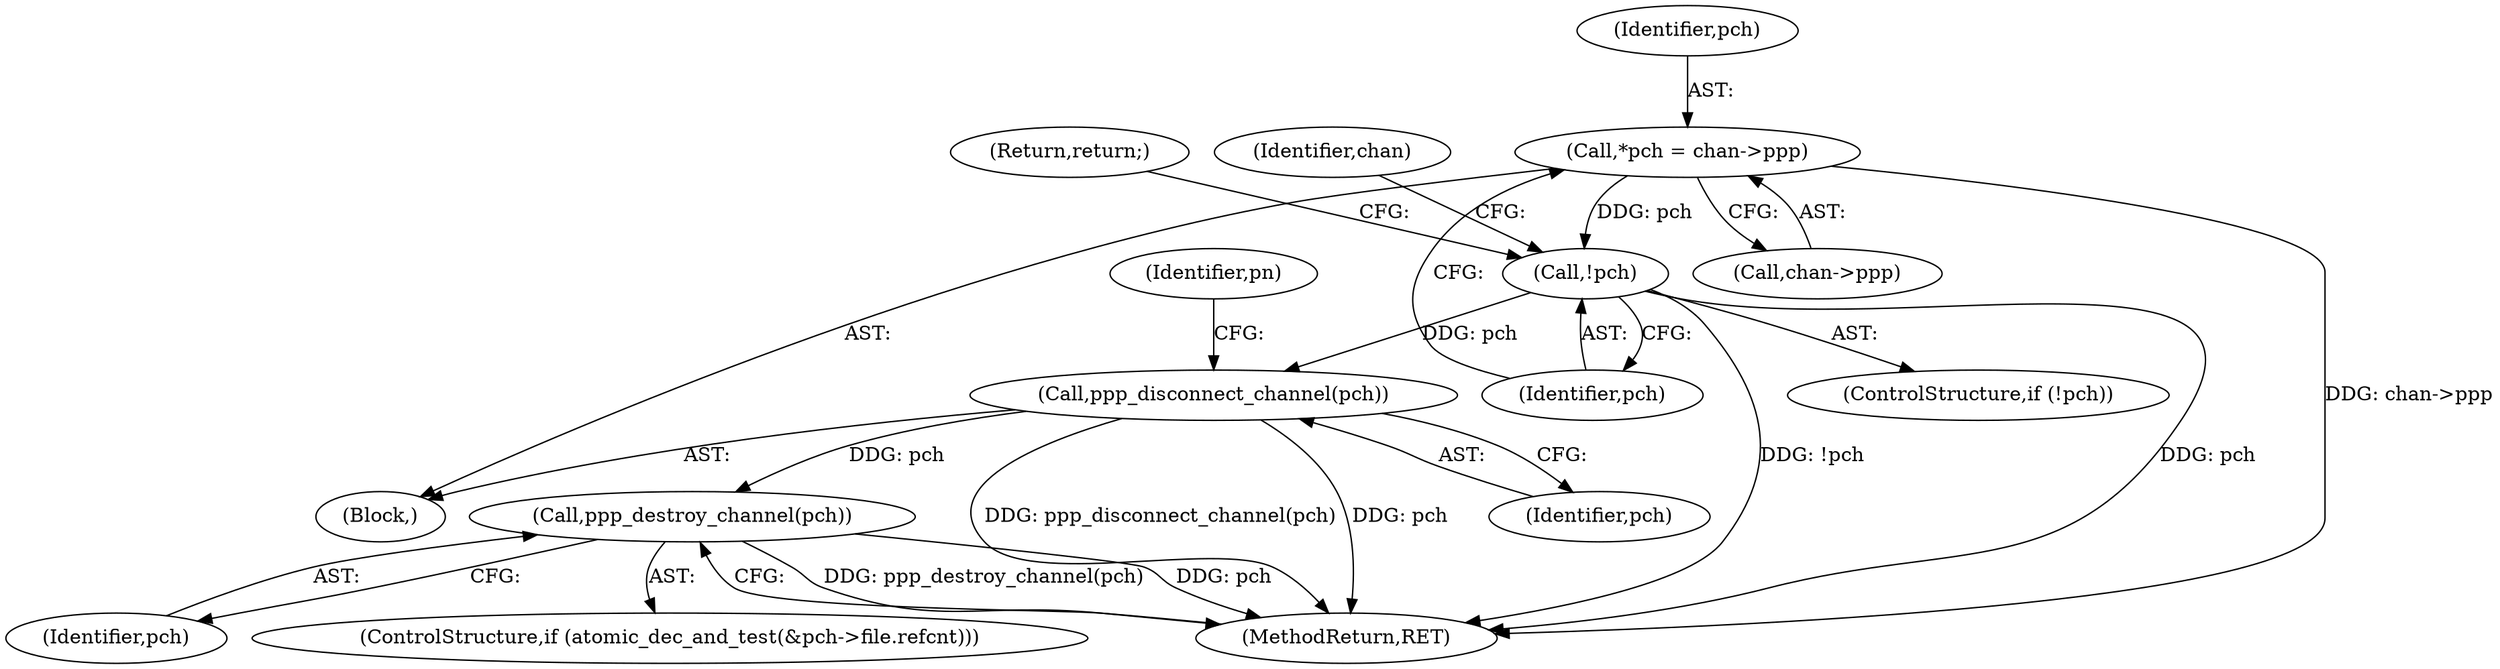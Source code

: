 digraph "0_linux_1f461dcdd296eecedaffffc6bae2bfa90bd7eb89_0@pointer" {
"1000106" [label="(Call,*pch = chan->ppp)"];
"1000113" [label="(Call,!pch)"];
"1000146" [label="(Call,ppp_disconnect_channel(pch))"];
"1000200" [label="(Call,ppp_destroy_channel(pch))"];
"1000201" [label="(Identifier,pch)"];
"1000114" [label="(Identifier,pch)"];
"1000149" [label="(Identifier,pn)"];
"1000106" [label="(Call,*pch = chan->ppp)"];
"1000112" [label="(ControlStructure,if (!pch))"];
"1000146" [label="(Call,ppp_disconnect_channel(pch))"];
"1000200" [label="(Call,ppp_destroy_channel(pch))"];
"1000113" [label="(Call,!pch)"];
"1000115" [label="(Return,return;)"];
"1000107" [label="(Identifier,pch)"];
"1000108" [label="(Call,chan->ppp)"];
"1000202" [label="(MethodReturn,RET)"];
"1000192" [label="(ControlStructure,if (atomic_dec_and_test(&pch->file.refcnt)))"];
"1000104" [label="(Block,)"];
"1000147" [label="(Identifier,pch)"];
"1000118" [label="(Identifier,chan)"];
"1000106" -> "1000104"  [label="AST: "];
"1000106" -> "1000108"  [label="CFG: "];
"1000107" -> "1000106"  [label="AST: "];
"1000108" -> "1000106"  [label="AST: "];
"1000114" -> "1000106"  [label="CFG: "];
"1000106" -> "1000202"  [label="DDG: chan->ppp"];
"1000106" -> "1000113"  [label="DDG: pch"];
"1000113" -> "1000112"  [label="AST: "];
"1000113" -> "1000114"  [label="CFG: "];
"1000114" -> "1000113"  [label="AST: "];
"1000115" -> "1000113"  [label="CFG: "];
"1000118" -> "1000113"  [label="CFG: "];
"1000113" -> "1000202"  [label="DDG: pch"];
"1000113" -> "1000202"  [label="DDG: !pch"];
"1000113" -> "1000146"  [label="DDG: pch"];
"1000146" -> "1000104"  [label="AST: "];
"1000146" -> "1000147"  [label="CFG: "];
"1000147" -> "1000146"  [label="AST: "];
"1000149" -> "1000146"  [label="CFG: "];
"1000146" -> "1000202"  [label="DDG: ppp_disconnect_channel(pch)"];
"1000146" -> "1000202"  [label="DDG: pch"];
"1000146" -> "1000200"  [label="DDG: pch"];
"1000200" -> "1000192"  [label="AST: "];
"1000200" -> "1000201"  [label="CFG: "];
"1000201" -> "1000200"  [label="AST: "];
"1000202" -> "1000200"  [label="CFG: "];
"1000200" -> "1000202"  [label="DDG: ppp_destroy_channel(pch)"];
"1000200" -> "1000202"  [label="DDG: pch"];
}
